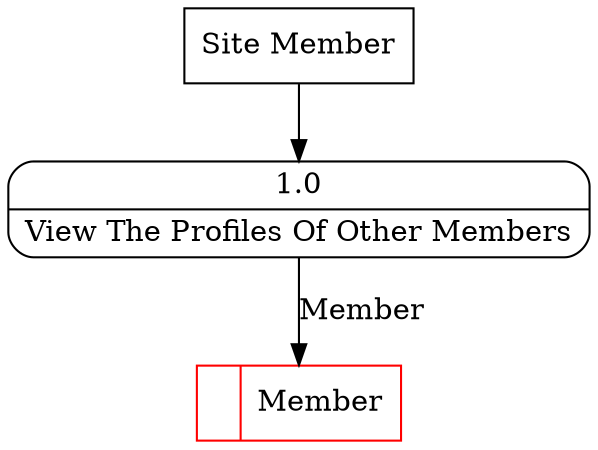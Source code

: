 digraph dfd2{ 
node[shape=record]
200 [label="<f0>  |<f1> Member " color=red];
201 [label="Site Member" shape=box];
202 [label="{<f0> 1.0|<f1> View The Profiles Of Other Members }" shape=Mrecord];
201 -> 202
202 -> 200 [label="Member"]
}